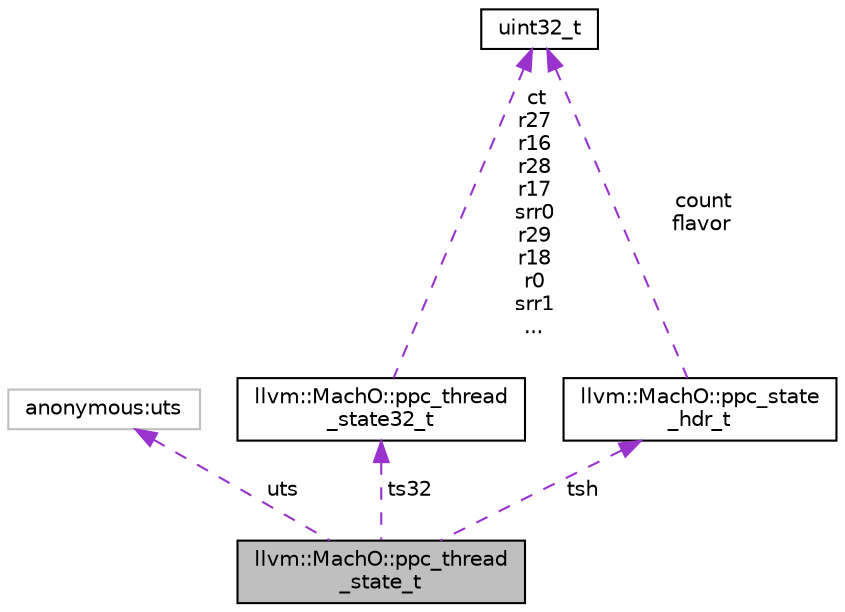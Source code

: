 digraph "llvm::MachO::ppc_thread_state_t"
{
 // LATEX_PDF_SIZE
  bgcolor="transparent";
  edge [fontname="Helvetica",fontsize="10",labelfontname="Helvetica",labelfontsize="10"];
  node [fontname="Helvetica",fontsize="10",shape=record];
  Node1 [label="llvm::MachO::ppc_thread\l_state_t",height=0.2,width=0.4,color="black", fillcolor="grey75", style="filled", fontcolor="black",tooltip=" "];
  Node2 -> Node1 [dir="back",color="darkorchid3",fontsize="10",style="dashed",label=" uts" ,fontname="Helvetica"];
  Node2 [label="anonymous:uts",height=0.2,width=0.4,color="grey75",tooltip=" "];
  Node3 -> Node1 [dir="back",color="darkorchid3",fontsize="10",style="dashed",label=" ts32" ,fontname="Helvetica"];
  Node3 [label="llvm::MachO::ppc_thread\l_state32_t",height=0.2,width=0.4,color="black",URL="$structllvm_1_1MachO_1_1ppc__thread__state32__t.html",tooltip=" "];
  Node4 -> Node3 [dir="back",color="darkorchid3",fontsize="10",style="dashed",label=" ct\nr27\nr16\nr28\nr17\nsrr0\nr29\nr18\nr0\nsrr1\n..." ,fontname="Helvetica"];
  Node4 [label="uint32_t",height=0.2,width=0.4,color="black",URL="$classuint32__t.html",tooltip=" "];
  Node5 -> Node1 [dir="back",color="darkorchid3",fontsize="10",style="dashed",label=" tsh" ,fontname="Helvetica"];
  Node5 [label="llvm::MachO::ppc_state\l_hdr_t",height=0.2,width=0.4,color="black",URL="$structllvm_1_1MachO_1_1ppc__state__hdr__t.html",tooltip=" "];
  Node4 -> Node5 [dir="back",color="darkorchid3",fontsize="10",style="dashed",label=" count\nflavor" ,fontname="Helvetica"];
}
